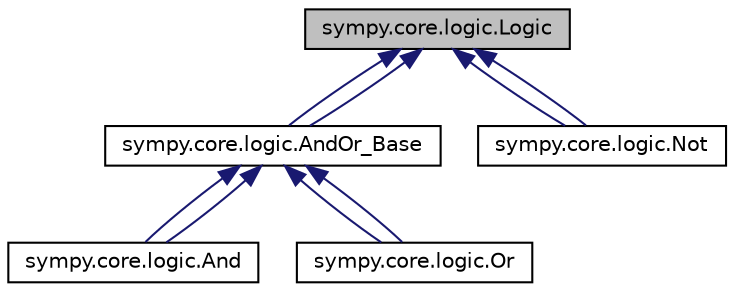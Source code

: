 digraph "sympy.core.logic.Logic"
{
 // LATEX_PDF_SIZE
  edge [fontname="Helvetica",fontsize="10",labelfontname="Helvetica",labelfontsize="10"];
  node [fontname="Helvetica",fontsize="10",shape=record];
  Node1 [label="sympy.core.logic.Logic",height=0.2,width=0.4,color="black", fillcolor="grey75", style="filled", fontcolor="black",tooltip=" "];
  Node1 -> Node2 [dir="back",color="midnightblue",fontsize="10",style="solid",fontname="Helvetica"];
  Node2 [label="sympy.core.logic.AndOr_Base",height=0.2,width=0.4,color="black", fillcolor="white", style="filled",URL="$classsympy_1_1core_1_1logic_1_1AndOr__Base.html",tooltip=" "];
  Node2 -> Node3 [dir="back",color="midnightblue",fontsize="10",style="solid",fontname="Helvetica"];
  Node3 [label="sympy.core.logic.And",height=0.2,width=0.4,color="black", fillcolor="white", style="filled",URL="$classsympy_1_1core_1_1logic_1_1And.html",tooltip=" "];
  Node2 -> Node3 [dir="back",color="midnightblue",fontsize="10",style="solid",fontname="Helvetica"];
  Node2 -> Node4 [dir="back",color="midnightblue",fontsize="10",style="solid",fontname="Helvetica"];
  Node4 [label="sympy.core.logic.Or",height=0.2,width=0.4,color="black", fillcolor="white", style="filled",URL="$classsympy_1_1core_1_1logic_1_1Or.html",tooltip=" "];
  Node2 -> Node4 [dir="back",color="midnightblue",fontsize="10",style="solid",fontname="Helvetica"];
  Node1 -> Node2 [dir="back",color="midnightblue",fontsize="10",style="solid",fontname="Helvetica"];
  Node1 -> Node5 [dir="back",color="midnightblue",fontsize="10",style="solid",fontname="Helvetica"];
  Node5 [label="sympy.core.logic.Not",height=0.2,width=0.4,color="black", fillcolor="white", style="filled",URL="$classsympy_1_1core_1_1logic_1_1Not.html",tooltip=" "];
  Node1 -> Node5 [dir="back",color="midnightblue",fontsize="10",style="solid",fontname="Helvetica"];
}
